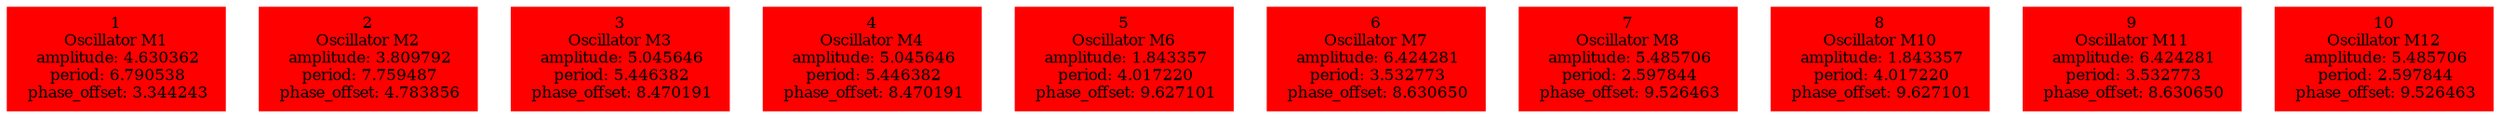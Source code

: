 digraph g{ forcelabels=true;
1 [label=<1<BR />Oscillator M1<BR /> amplitude: 4.630362<BR /> period: 6.790538<BR /> phase_offset: 3.344243>, shape=box,color=red,style=filled,fontsize=8];
2 [label=<2<BR />Oscillator M2<BR /> amplitude: 3.809792<BR /> period: 7.759487<BR /> phase_offset: 4.783856>, shape=box,color=red,style=filled,fontsize=8];
3 [label=<3<BR />Oscillator M3<BR /> amplitude: 5.045646<BR /> period: 5.446382<BR /> phase_offset: 8.470191>, shape=box,color=red,style=filled,fontsize=8];
4 [label=<4<BR />Oscillator M4<BR /> amplitude: 5.045646<BR /> period: 5.446382<BR /> phase_offset: 8.470191>, shape=box,color=red,style=filled,fontsize=8];
5 [label=<5<BR />Oscillator M6<BR /> amplitude: 1.843357<BR /> period: 4.017220<BR /> phase_offset: 9.627101>, shape=box,color=red,style=filled,fontsize=8];
6 [label=<6<BR />Oscillator M7<BR /> amplitude: 6.424281<BR /> period: 3.532773<BR /> phase_offset: 8.630650>, shape=box,color=red,style=filled,fontsize=8];
7 [label=<7<BR />Oscillator M8<BR /> amplitude: 5.485706<BR /> period: 2.597844<BR /> phase_offset: 9.526463>, shape=box,color=red,style=filled,fontsize=8];
8 [label=<8<BR />Oscillator M10<BR /> amplitude: 1.843357<BR /> period: 4.017220<BR /> phase_offset: 9.627101>, shape=box,color=red,style=filled,fontsize=8];
9 [label=<9<BR />Oscillator M11<BR /> amplitude: 6.424281<BR /> period: 3.532773<BR /> phase_offset: 8.630650>, shape=box,color=red,style=filled,fontsize=8];
10 [label=<10<BR />Oscillator M12<BR /> amplitude: 5.485706<BR /> period: 2.597844<BR /> phase_offset: 9.526463>, shape=box,color=red,style=filled,fontsize=8];
 }
